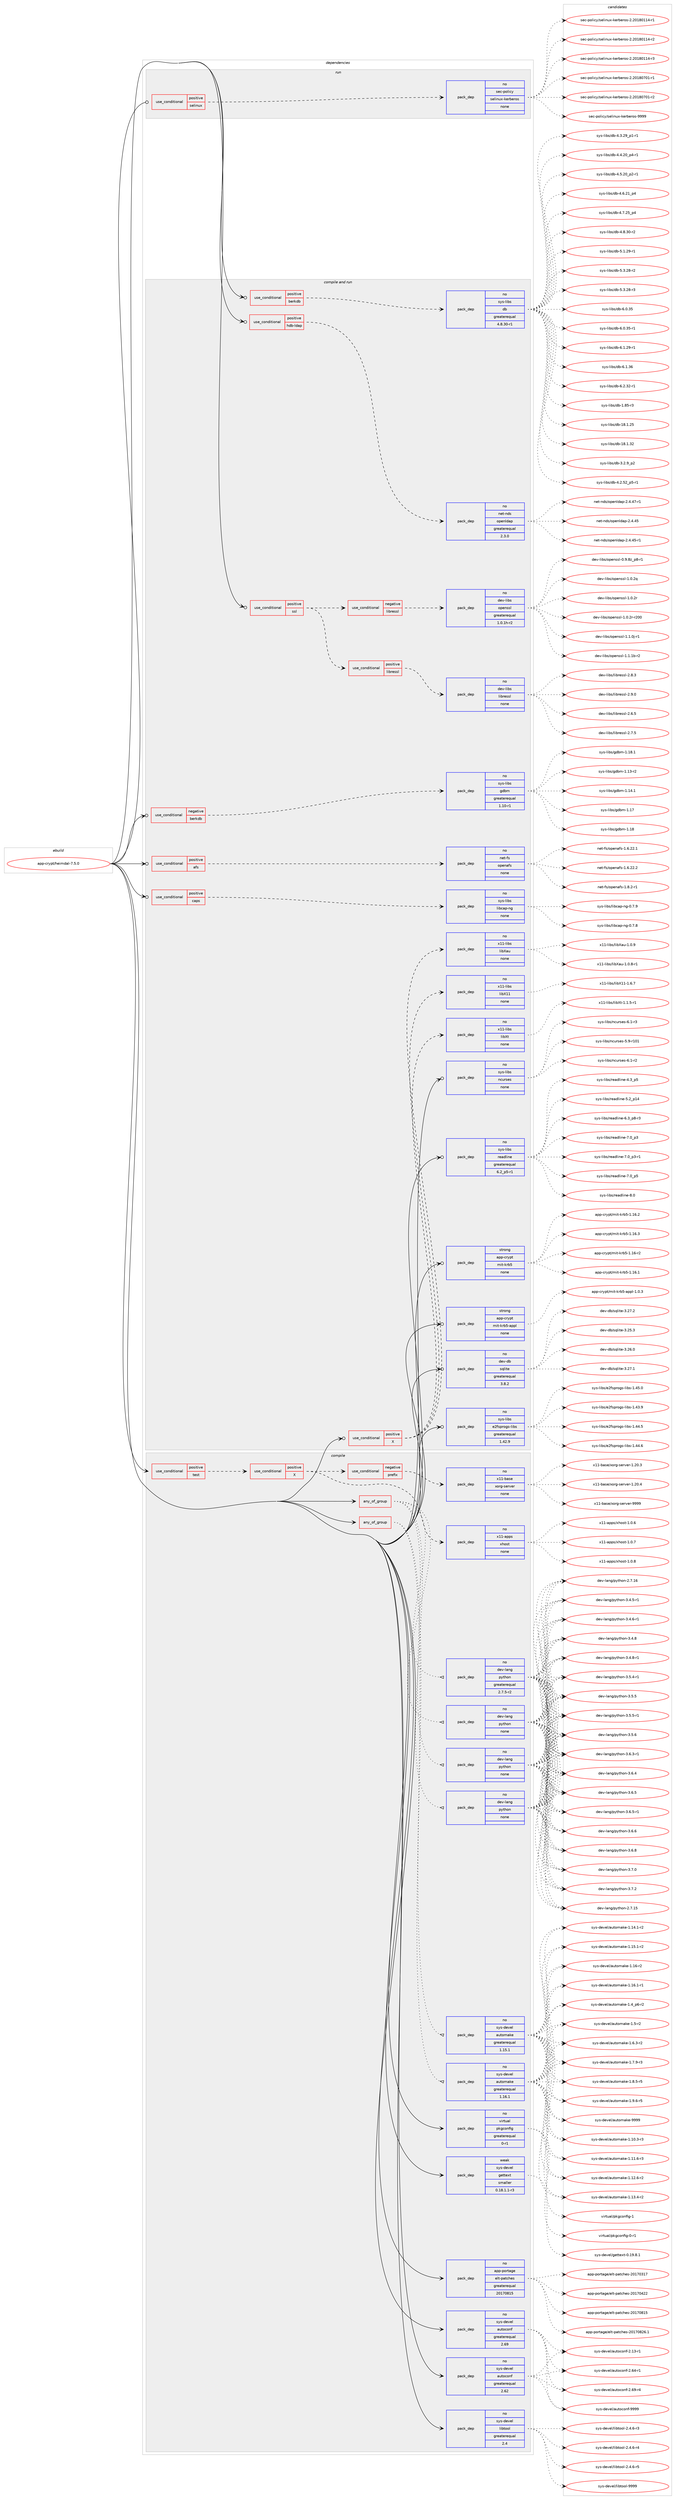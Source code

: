 digraph prolog {

# *************
# Graph options
# *************

newrank=true;
concentrate=true;
compound=true;
graph [rankdir=LR,fontname=Helvetica,fontsize=10,ranksep=1.5];#, ranksep=2.5, nodesep=0.2];
edge  [arrowhead=vee];
node  [fontname=Helvetica,fontsize=10];

# **********
# The ebuild
# **********

subgraph cluster_leftcol {
color=gray;
rank=same;
label=<<i>ebuild</i>>;
id [label="app-crypt/heimdal-7.5.0", color=red, width=4, href="../app-crypt/heimdal-7.5.0.svg"];
}

# ****************
# The dependencies
# ****************

subgraph cluster_midcol {
color=gray;
label=<<i>dependencies</i>>;
subgraph cluster_compile {
fillcolor="#eeeeee";
style=filled;
label=<<i>compile</i>>;
subgraph any19293 {
dependency1275847 [label=<<TABLE BORDER="0" CELLBORDER="1" CELLSPACING="0" CELLPADDING="4"><TR><TD CELLPADDING="10">any_of_group</TD></TR></TABLE>>, shape=none, color=red];subgraph pack908300 {
dependency1275848 [label=<<TABLE BORDER="0" CELLBORDER="1" CELLSPACING="0" CELLPADDING="4" WIDTH="220"><TR><TD ROWSPAN="6" CELLPADDING="30">pack_dep</TD></TR><TR><TD WIDTH="110">no</TD></TR><TR><TD>dev-lang</TD></TR><TR><TD>python</TD></TR><TR><TD>none</TD></TR><TR><TD></TD></TR></TABLE>>, shape=none, color=blue];
}
dependency1275847:e -> dependency1275848:w [weight=20,style="dotted",arrowhead="oinv"];
subgraph pack908301 {
dependency1275849 [label=<<TABLE BORDER="0" CELLBORDER="1" CELLSPACING="0" CELLPADDING="4" WIDTH="220"><TR><TD ROWSPAN="6" CELLPADDING="30">pack_dep</TD></TR><TR><TD WIDTH="110">no</TD></TR><TR><TD>dev-lang</TD></TR><TR><TD>python</TD></TR><TR><TD>none</TD></TR><TR><TD></TD></TR></TABLE>>, shape=none, color=blue];
}
dependency1275847:e -> dependency1275849:w [weight=20,style="dotted",arrowhead="oinv"];
subgraph pack908302 {
dependency1275850 [label=<<TABLE BORDER="0" CELLBORDER="1" CELLSPACING="0" CELLPADDING="4" WIDTH="220"><TR><TD ROWSPAN="6" CELLPADDING="30">pack_dep</TD></TR><TR><TD WIDTH="110">no</TD></TR><TR><TD>dev-lang</TD></TR><TR><TD>python</TD></TR><TR><TD>none</TD></TR><TR><TD></TD></TR></TABLE>>, shape=none, color=blue];
}
dependency1275847:e -> dependency1275850:w [weight=20,style="dotted",arrowhead="oinv"];
subgraph pack908303 {
dependency1275851 [label=<<TABLE BORDER="0" CELLBORDER="1" CELLSPACING="0" CELLPADDING="4" WIDTH="220"><TR><TD ROWSPAN="6" CELLPADDING="30">pack_dep</TD></TR><TR><TD WIDTH="110">no</TD></TR><TR><TD>dev-lang</TD></TR><TR><TD>python</TD></TR><TR><TD>greaterequal</TD></TR><TR><TD>2.7.5-r2</TD></TR></TABLE>>, shape=none, color=blue];
}
dependency1275847:e -> dependency1275851:w [weight=20,style="dotted",arrowhead="oinv"];
}
id:e -> dependency1275847:w [weight=20,style="solid",arrowhead="vee"];
subgraph any19294 {
dependency1275852 [label=<<TABLE BORDER="0" CELLBORDER="1" CELLSPACING="0" CELLPADDING="4"><TR><TD CELLPADDING="10">any_of_group</TD></TR></TABLE>>, shape=none, color=red];subgraph pack908304 {
dependency1275853 [label=<<TABLE BORDER="0" CELLBORDER="1" CELLSPACING="0" CELLPADDING="4" WIDTH="220"><TR><TD ROWSPAN="6" CELLPADDING="30">pack_dep</TD></TR><TR><TD WIDTH="110">no</TD></TR><TR><TD>sys-devel</TD></TR><TR><TD>automake</TD></TR><TR><TD>greaterequal</TD></TR><TR><TD>1.16.1</TD></TR></TABLE>>, shape=none, color=blue];
}
dependency1275852:e -> dependency1275853:w [weight=20,style="dotted",arrowhead="oinv"];
subgraph pack908305 {
dependency1275854 [label=<<TABLE BORDER="0" CELLBORDER="1" CELLSPACING="0" CELLPADDING="4" WIDTH="220"><TR><TD ROWSPAN="6" CELLPADDING="30">pack_dep</TD></TR><TR><TD WIDTH="110">no</TD></TR><TR><TD>sys-devel</TD></TR><TR><TD>automake</TD></TR><TR><TD>greaterequal</TD></TR><TR><TD>1.15.1</TD></TR></TABLE>>, shape=none, color=blue];
}
dependency1275852:e -> dependency1275854:w [weight=20,style="dotted",arrowhead="oinv"];
}
id:e -> dependency1275852:w [weight=20,style="solid",arrowhead="vee"];
subgraph cond347733 {
dependency1275855 [label=<<TABLE BORDER="0" CELLBORDER="1" CELLSPACING="0" CELLPADDING="4"><TR><TD ROWSPAN="3" CELLPADDING="10">use_conditional</TD></TR><TR><TD>positive</TD></TR><TR><TD>test</TD></TR></TABLE>>, shape=none, color=red];
subgraph cond347734 {
dependency1275856 [label=<<TABLE BORDER="0" CELLBORDER="1" CELLSPACING="0" CELLPADDING="4"><TR><TD ROWSPAN="3" CELLPADDING="10">use_conditional</TD></TR><TR><TD>positive</TD></TR><TR><TD>X</TD></TR></TABLE>>, shape=none, color=red];
subgraph cond347735 {
dependency1275857 [label=<<TABLE BORDER="0" CELLBORDER="1" CELLSPACING="0" CELLPADDING="4"><TR><TD ROWSPAN="3" CELLPADDING="10">use_conditional</TD></TR><TR><TD>negative</TD></TR><TR><TD>prefix</TD></TR></TABLE>>, shape=none, color=red];
subgraph pack908306 {
dependency1275858 [label=<<TABLE BORDER="0" CELLBORDER="1" CELLSPACING="0" CELLPADDING="4" WIDTH="220"><TR><TD ROWSPAN="6" CELLPADDING="30">pack_dep</TD></TR><TR><TD WIDTH="110">no</TD></TR><TR><TD>x11-base</TD></TR><TR><TD>xorg-server</TD></TR><TR><TD>none</TD></TR><TR><TD></TD></TR></TABLE>>, shape=none, color=blue];
}
dependency1275857:e -> dependency1275858:w [weight=20,style="dashed",arrowhead="vee"];
}
dependency1275856:e -> dependency1275857:w [weight=20,style="dashed",arrowhead="vee"];
subgraph pack908307 {
dependency1275859 [label=<<TABLE BORDER="0" CELLBORDER="1" CELLSPACING="0" CELLPADDING="4" WIDTH="220"><TR><TD ROWSPAN="6" CELLPADDING="30">pack_dep</TD></TR><TR><TD WIDTH="110">no</TD></TR><TR><TD>x11-apps</TD></TR><TR><TD>xhost</TD></TR><TR><TD>none</TD></TR><TR><TD></TD></TR></TABLE>>, shape=none, color=blue];
}
dependency1275856:e -> dependency1275859:w [weight=20,style="dashed",arrowhead="vee"];
}
dependency1275855:e -> dependency1275856:w [weight=20,style="dashed",arrowhead="vee"];
}
id:e -> dependency1275855:w [weight=20,style="solid",arrowhead="vee"];
subgraph pack908308 {
dependency1275860 [label=<<TABLE BORDER="0" CELLBORDER="1" CELLSPACING="0" CELLPADDING="4" WIDTH="220"><TR><TD ROWSPAN="6" CELLPADDING="30">pack_dep</TD></TR><TR><TD WIDTH="110">no</TD></TR><TR><TD>app-portage</TD></TR><TR><TD>elt-patches</TD></TR><TR><TD>greaterequal</TD></TR><TR><TD>20170815</TD></TR></TABLE>>, shape=none, color=blue];
}
id:e -> dependency1275860:w [weight=20,style="solid",arrowhead="vee"];
subgraph pack908309 {
dependency1275861 [label=<<TABLE BORDER="0" CELLBORDER="1" CELLSPACING="0" CELLPADDING="4" WIDTH="220"><TR><TD ROWSPAN="6" CELLPADDING="30">pack_dep</TD></TR><TR><TD WIDTH="110">no</TD></TR><TR><TD>sys-devel</TD></TR><TR><TD>autoconf</TD></TR><TR><TD>greaterequal</TD></TR><TR><TD>2.62</TD></TR></TABLE>>, shape=none, color=blue];
}
id:e -> dependency1275861:w [weight=20,style="solid",arrowhead="vee"];
subgraph pack908310 {
dependency1275862 [label=<<TABLE BORDER="0" CELLBORDER="1" CELLSPACING="0" CELLPADDING="4" WIDTH="220"><TR><TD ROWSPAN="6" CELLPADDING="30">pack_dep</TD></TR><TR><TD WIDTH="110">no</TD></TR><TR><TD>sys-devel</TD></TR><TR><TD>autoconf</TD></TR><TR><TD>greaterequal</TD></TR><TR><TD>2.69</TD></TR></TABLE>>, shape=none, color=blue];
}
id:e -> dependency1275862:w [weight=20,style="solid",arrowhead="vee"];
subgraph pack908311 {
dependency1275863 [label=<<TABLE BORDER="0" CELLBORDER="1" CELLSPACING="0" CELLPADDING="4" WIDTH="220"><TR><TD ROWSPAN="6" CELLPADDING="30">pack_dep</TD></TR><TR><TD WIDTH="110">no</TD></TR><TR><TD>sys-devel</TD></TR><TR><TD>libtool</TD></TR><TR><TD>greaterequal</TD></TR><TR><TD>2.4</TD></TR></TABLE>>, shape=none, color=blue];
}
id:e -> dependency1275863:w [weight=20,style="solid",arrowhead="vee"];
subgraph pack908312 {
dependency1275864 [label=<<TABLE BORDER="0" CELLBORDER="1" CELLSPACING="0" CELLPADDING="4" WIDTH="220"><TR><TD ROWSPAN="6" CELLPADDING="30">pack_dep</TD></TR><TR><TD WIDTH="110">no</TD></TR><TR><TD>virtual</TD></TR><TR><TD>pkgconfig</TD></TR><TR><TD>greaterequal</TD></TR><TR><TD>0-r1</TD></TR></TABLE>>, shape=none, color=blue];
}
id:e -> dependency1275864:w [weight=20,style="solid",arrowhead="vee"];
subgraph pack908313 {
dependency1275865 [label=<<TABLE BORDER="0" CELLBORDER="1" CELLSPACING="0" CELLPADDING="4" WIDTH="220"><TR><TD ROWSPAN="6" CELLPADDING="30">pack_dep</TD></TR><TR><TD WIDTH="110">weak</TD></TR><TR><TD>sys-devel</TD></TR><TR><TD>gettext</TD></TR><TR><TD>smaller</TD></TR><TR><TD>0.18.1.1-r3</TD></TR></TABLE>>, shape=none, color=blue];
}
id:e -> dependency1275865:w [weight=20,style="solid",arrowhead="vee"];
}
subgraph cluster_compileandrun {
fillcolor="#eeeeee";
style=filled;
label=<<i>compile and run</i>>;
subgraph cond347736 {
dependency1275866 [label=<<TABLE BORDER="0" CELLBORDER="1" CELLSPACING="0" CELLPADDING="4"><TR><TD ROWSPAN="3" CELLPADDING="10">use_conditional</TD></TR><TR><TD>negative</TD></TR><TR><TD>berkdb</TD></TR></TABLE>>, shape=none, color=red];
subgraph pack908314 {
dependency1275867 [label=<<TABLE BORDER="0" CELLBORDER="1" CELLSPACING="0" CELLPADDING="4" WIDTH="220"><TR><TD ROWSPAN="6" CELLPADDING="30">pack_dep</TD></TR><TR><TD WIDTH="110">no</TD></TR><TR><TD>sys-libs</TD></TR><TR><TD>gdbm</TD></TR><TR><TD>greaterequal</TD></TR><TR><TD>1.10-r1</TD></TR></TABLE>>, shape=none, color=blue];
}
dependency1275866:e -> dependency1275867:w [weight=20,style="dashed",arrowhead="vee"];
}
id:e -> dependency1275866:w [weight=20,style="solid",arrowhead="odotvee"];
subgraph cond347737 {
dependency1275868 [label=<<TABLE BORDER="0" CELLBORDER="1" CELLSPACING="0" CELLPADDING="4"><TR><TD ROWSPAN="3" CELLPADDING="10">use_conditional</TD></TR><TR><TD>positive</TD></TR><TR><TD>X</TD></TR></TABLE>>, shape=none, color=red];
subgraph pack908315 {
dependency1275869 [label=<<TABLE BORDER="0" CELLBORDER="1" CELLSPACING="0" CELLPADDING="4" WIDTH="220"><TR><TD ROWSPAN="6" CELLPADDING="30">pack_dep</TD></TR><TR><TD WIDTH="110">no</TD></TR><TR><TD>x11-libs</TD></TR><TR><TD>libX11</TD></TR><TR><TD>none</TD></TR><TR><TD></TD></TR></TABLE>>, shape=none, color=blue];
}
dependency1275868:e -> dependency1275869:w [weight=20,style="dashed",arrowhead="vee"];
subgraph pack908316 {
dependency1275870 [label=<<TABLE BORDER="0" CELLBORDER="1" CELLSPACING="0" CELLPADDING="4" WIDTH="220"><TR><TD ROWSPAN="6" CELLPADDING="30">pack_dep</TD></TR><TR><TD WIDTH="110">no</TD></TR><TR><TD>x11-libs</TD></TR><TR><TD>libXau</TD></TR><TR><TD>none</TD></TR><TR><TD></TD></TR></TABLE>>, shape=none, color=blue];
}
dependency1275868:e -> dependency1275870:w [weight=20,style="dashed",arrowhead="vee"];
subgraph pack908317 {
dependency1275871 [label=<<TABLE BORDER="0" CELLBORDER="1" CELLSPACING="0" CELLPADDING="4" WIDTH="220"><TR><TD ROWSPAN="6" CELLPADDING="30">pack_dep</TD></TR><TR><TD WIDTH="110">no</TD></TR><TR><TD>x11-libs</TD></TR><TR><TD>libXt</TD></TR><TR><TD>none</TD></TR><TR><TD></TD></TR></TABLE>>, shape=none, color=blue];
}
dependency1275868:e -> dependency1275871:w [weight=20,style="dashed",arrowhead="vee"];
}
id:e -> dependency1275868:w [weight=20,style="solid",arrowhead="odotvee"];
subgraph cond347738 {
dependency1275872 [label=<<TABLE BORDER="0" CELLBORDER="1" CELLSPACING="0" CELLPADDING="4"><TR><TD ROWSPAN="3" CELLPADDING="10">use_conditional</TD></TR><TR><TD>positive</TD></TR><TR><TD>afs</TD></TR></TABLE>>, shape=none, color=red];
subgraph pack908318 {
dependency1275873 [label=<<TABLE BORDER="0" CELLBORDER="1" CELLSPACING="0" CELLPADDING="4" WIDTH="220"><TR><TD ROWSPAN="6" CELLPADDING="30">pack_dep</TD></TR><TR><TD WIDTH="110">no</TD></TR><TR><TD>net-fs</TD></TR><TR><TD>openafs</TD></TR><TR><TD>none</TD></TR><TR><TD></TD></TR></TABLE>>, shape=none, color=blue];
}
dependency1275872:e -> dependency1275873:w [weight=20,style="dashed",arrowhead="vee"];
}
id:e -> dependency1275872:w [weight=20,style="solid",arrowhead="odotvee"];
subgraph cond347739 {
dependency1275874 [label=<<TABLE BORDER="0" CELLBORDER="1" CELLSPACING="0" CELLPADDING="4"><TR><TD ROWSPAN="3" CELLPADDING="10">use_conditional</TD></TR><TR><TD>positive</TD></TR><TR><TD>berkdb</TD></TR></TABLE>>, shape=none, color=red];
subgraph pack908319 {
dependency1275875 [label=<<TABLE BORDER="0" CELLBORDER="1" CELLSPACING="0" CELLPADDING="4" WIDTH="220"><TR><TD ROWSPAN="6" CELLPADDING="30">pack_dep</TD></TR><TR><TD WIDTH="110">no</TD></TR><TR><TD>sys-libs</TD></TR><TR><TD>db</TD></TR><TR><TD>greaterequal</TD></TR><TR><TD>4.8.30-r1</TD></TR></TABLE>>, shape=none, color=blue];
}
dependency1275874:e -> dependency1275875:w [weight=20,style="dashed",arrowhead="vee"];
}
id:e -> dependency1275874:w [weight=20,style="solid",arrowhead="odotvee"];
subgraph cond347740 {
dependency1275876 [label=<<TABLE BORDER="0" CELLBORDER="1" CELLSPACING="0" CELLPADDING="4"><TR><TD ROWSPAN="3" CELLPADDING="10">use_conditional</TD></TR><TR><TD>positive</TD></TR><TR><TD>caps</TD></TR></TABLE>>, shape=none, color=red];
subgraph pack908320 {
dependency1275877 [label=<<TABLE BORDER="0" CELLBORDER="1" CELLSPACING="0" CELLPADDING="4" WIDTH="220"><TR><TD ROWSPAN="6" CELLPADDING="30">pack_dep</TD></TR><TR><TD WIDTH="110">no</TD></TR><TR><TD>sys-libs</TD></TR><TR><TD>libcap-ng</TD></TR><TR><TD>none</TD></TR><TR><TD></TD></TR></TABLE>>, shape=none, color=blue];
}
dependency1275876:e -> dependency1275877:w [weight=20,style="dashed",arrowhead="vee"];
}
id:e -> dependency1275876:w [weight=20,style="solid",arrowhead="odotvee"];
subgraph cond347741 {
dependency1275878 [label=<<TABLE BORDER="0" CELLBORDER="1" CELLSPACING="0" CELLPADDING="4"><TR><TD ROWSPAN="3" CELLPADDING="10">use_conditional</TD></TR><TR><TD>positive</TD></TR><TR><TD>hdb-ldap</TD></TR></TABLE>>, shape=none, color=red];
subgraph pack908321 {
dependency1275879 [label=<<TABLE BORDER="0" CELLBORDER="1" CELLSPACING="0" CELLPADDING="4" WIDTH="220"><TR><TD ROWSPAN="6" CELLPADDING="30">pack_dep</TD></TR><TR><TD WIDTH="110">no</TD></TR><TR><TD>net-nds</TD></TR><TR><TD>openldap</TD></TR><TR><TD>greaterequal</TD></TR><TR><TD>2.3.0</TD></TR></TABLE>>, shape=none, color=blue];
}
dependency1275878:e -> dependency1275879:w [weight=20,style="dashed",arrowhead="vee"];
}
id:e -> dependency1275878:w [weight=20,style="solid",arrowhead="odotvee"];
subgraph cond347742 {
dependency1275880 [label=<<TABLE BORDER="0" CELLBORDER="1" CELLSPACING="0" CELLPADDING="4"><TR><TD ROWSPAN="3" CELLPADDING="10">use_conditional</TD></TR><TR><TD>positive</TD></TR><TR><TD>ssl</TD></TR></TABLE>>, shape=none, color=red];
subgraph cond347743 {
dependency1275881 [label=<<TABLE BORDER="0" CELLBORDER="1" CELLSPACING="0" CELLPADDING="4"><TR><TD ROWSPAN="3" CELLPADDING="10">use_conditional</TD></TR><TR><TD>negative</TD></TR><TR><TD>libressl</TD></TR></TABLE>>, shape=none, color=red];
subgraph pack908322 {
dependency1275882 [label=<<TABLE BORDER="0" CELLBORDER="1" CELLSPACING="0" CELLPADDING="4" WIDTH="220"><TR><TD ROWSPAN="6" CELLPADDING="30">pack_dep</TD></TR><TR><TD WIDTH="110">no</TD></TR><TR><TD>dev-libs</TD></TR><TR><TD>openssl</TD></TR><TR><TD>greaterequal</TD></TR><TR><TD>1.0.1h-r2</TD></TR></TABLE>>, shape=none, color=blue];
}
dependency1275881:e -> dependency1275882:w [weight=20,style="dashed",arrowhead="vee"];
}
dependency1275880:e -> dependency1275881:w [weight=20,style="dashed",arrowhead="vee"];
subgraph cond347744 {
dependency1275883 [label=<<TABLE BORDER="0" CELLBORDER="1" CELLSPACING="0" CELLPADDING="4"><TR><TD ROWSPAN="3" CELLPADDING="10">use_conditional</TD></TR><TR><TD>positive</TD></TR><TR><TD>libressl</TD></TR></TABLE>>, shape=none, color=red];
subgraph pack908323 {
dependency1275884 [label=<<TABLE BORDER="0" CELLBORDER="1" CELLSPACING="0" CELLPADDING="4" WIDTH="220"><TR><TD ROWSPAN="6" CELLPADDING="30">pack_dep</TD></TR><TR><TD WIDTH="110">no</TD></TR><TR><TD>dev-libs</TD></TR><TR><TD>libressl</TD></TR><TR><TD>none</TD></TR><TR><TD></TD></TR></TABLE>>, shape=none, color=blue];
}
dependency1275883:e -> dependency1275884:w [weight=20,style="dashed",arrowhead="vee"];
}
dependency1275880:e -> dependency1275883:w [weight=20,style="dashed",arrowhead="vee"];
}
id:e -> dependency1275880:w [weight=20,style="solid",arrowhead="odotvee"];
subgraph pack908324 {
dependency1275885 [label=<<TABLE BORDER="0" CELLBORDER="1" CELLSPACING="0" CELLPADDING="4" WIDTH="220"><TR><TD ROWSPAN="6" CELLPADDING="30">pack_dep</TD></TR><TR><TD WIDTH="110">no</TD></TR><TR><TD>dev-db</TD></TR><TR><TD>sqlite</TD></TR><TR><TD>greaterequal</TD></TR><TR><TD>3.8.2</TD></TR></TABLE>>, shape=none, color=blue];
}
id:e -> dependency1275885:w [weight=20,style="solid",arrowhead="odotvee"];
subgraph pack908325 {
dependency1275886 [label=<<TABLE BORDER="0" CELLBORDER="1" CELLSPACING="0" CELLPADDING="4" WIDTH="220"><TR><TD ROWSPAN="6" CELLPADDING="30">pack_dep</TD></TR><TR><TD WIDTH="110">no</TD></TR><TR><TD>sys-libs</TD></TR><TR><TD>e2fsprogs-libs</TD></TR><TR><TD>greaterequal</TD></TR><TR><TD>1.42.9</TD></TR></TABLE>>, shape=none, color=blue];
}
id:e -> dependency1275886:w [weight=20,style="solid",arrowhead="odotvee"];
subgraph pack908326 {
dependency1275887 [label=<<TABLE BORDER="0" CELLBORDER="1" CELLSPACING="0" CELLPADDING="4" WIDTH="220"><TR><TD ROWSPAN="6" CELLPADDING="30">pack_dep</TD></TR><TR><TD WIDTH="110">no</TD></TR><TR><TD>sys-libs</TD></TR><TR><TD>ncurses</TD></TR><TR><TD>none</TD></TR><TR><TD></TD></TR></TABLE>>, shape=none, color=blue];
}
id:e -> dependency1275887:w [weight=20,style="solid",arrowhead="odotvee"];
subgraph pack908327 {
dependency1275888 [label=<<TABLE BORDER="0" CELLBORDER="1" CELLSPACING="0" CELLPADDING="4" WIDTH="220"><TR><TD ROWSPAN="6" CELLPADDING="30">pack_dep</TD></TR><TR><TD WIDTH="110">no</TD></TR><TR><TD>sys-libs</TD></TR><TR><TD>readline</TD></TR><TR><TD>greaterequal</TD></TR><TR><TD>6.2_p5-r1</TD></TR></TABLE>>, shape=none, color=blue];
}
id:e -> dependency1275888:w [weight=20,style="solid",arrowhead="odotvee"];
subgraph pack908328 {
dependency1275889 [label=<<TABLE BORDER="0" CELLBORDER="1" CELLSPACING="0" CELLPADDING="4" WIDTH="220"><TR><TD ROWSPAN="6" CELLPADDING="30">pack_dep</TD></TR><TR><TD WIDTH="110">strong</TD></TR><TR><TD>app-crypt</TD></TR><TR><TD>mit-krb5</TD></TR><TR><TD>none</TD></TR><TR><TD></TD></TR></TABLE>>, shape=none, color=blue];
}
id:e -> dependency1275889:w [weight=20,style="solid",arrowhead="odotvee"];
subgraph pack908329 {
dependency1275890 [label=<<TABLE BORDER="0" CELLBORDER="1" CELLSPACING="0" CELLPADDING="4" WIDTH="220"><TR><TD ROWSPAN="6" CELLPADDING="30">pack_dep</TD></TR><TR><TD WIDTH="110">strong</TD></TR><TR><TD>app-crypt</TD></TR><TR><TD>mit-krb5-appl</TD></TR><TR><TD>none</TD></TR><TR><TD></TD></TR></TABLE>>, shape=none, color=blue];
}
id:e -> dependency1275890:w [weight=20,style="solid",arrowhead="odotvee"];
}
subgraph cluster_run {
fillcolor="#eeeeee";
style=filled;
label=<<i>run</i>>;
subgraph cond347745 {
dependency1275891 [label=<<TABLE BORDER="0" CELLBORDER="1" CELLSPACING="0" CELLPADDING="4"><TR><TD ROWSPAN="3" CELLPADDING="10">use_conditional</TD></TR><TR><TD>positive</TD></TR><TR><TD>selinux</TD></TR></TABLE>>, shape=none, color=red];
subgraph pack908330 {
dependency1275892 [label=<<TABLE BORDER="0" CELLBORDER="1" CELLSPACING="0" CELLPADDING="4" WIDTH="220"><TR><TD ROWSPAN="6" CELLPADDING="30">pack_dep</TD></TR><TR><TD WIDTH="110">no</TD></TR><TR><TD>sec-policy</TD></TR><TR><TD>selinux-kerberos</TD></TR><TR><TD>none</TD></TR><TR><TD></TD></TR></TABLE>>, shape=none, color=blue];
}
dependency1275891:e -> dependency1275892:w [weight=20,style="dashed",arrowhead="vee"];
}
id:e -> dependency1275891:w [weight=20,style="solid",arrowhead="odot"];
}
}

# **************
# The candidates
# **************

subgraph cluster_choices {
rank=same;
color=gray;
label=<<i>candidates</i>>;

subgraph choice908300 {
color=black;
nodesep=1;
choice10010111845108971101034711212111610411111045504655464953 [label="dev-lang/python-2.7.15", color=red, width=4,href="../dev-lang/python-2.7.15.svg"];
choice10010111845108971101034711212111610411111045504655464954 [label="dev-lang/python-2.7.16", color=red, width=4,href="../dev-lang/python-2.7.16.svg"];
choice1001011184510897110103471121211161041111104551465246534511449 [label="dev-lang/python-3.4.5-r1", color=red, width=4,href="../dev-lang/python-3.4.5-r1.svg"];
choice1001011184510897110103471121211161041111104551465246544511449 [label="dev-lang/python-3.4.6-r1", color=red, width=4,href="../dev-lang/python-3.4.6-r1.svg"];
choice100101118451089711010347112121116104111110455146524656 [label="dev-lang/python-3.4.8", color=red, width=4,href="../dev-lang/python-3.4.8.svg"];
choice1001011184510897110103471121211161041111104551465246564511449 [label="dev-lang/python-3.4.8-r1", color=red, width=4,href="../dev-lang/python-3.4.8-r1.svg"];
choice1001011184510897110103471121211161041111104551465346524511449 [label="dev-lang/python-3.5.4-r1", color=red, width=4,href="../dev-lang/python-3.5.4-r1.svg"];
choice100101118451089711010347112121116104111110455146534653 [label="dev-lang/python-3.5.5", color=red, width=4,href="../dev-lang/python-3.5.5.svg"];
choice1001011184510897110103471121211161041111104551465346534511449 [label="dev-lang/python-3.5.5-r1", color=red, width=4,href="../dev-lang/python-3.5.5-r1.svg"];
choice100101118451089711010347112121116104111110455146534654 [label="dev-lang/python-3.5.6", color=red, width=4,href="../dev-lang/python-3.5.6.svg"];
choice1001011184510897110103471121211161041111104551465446514511449 [label="dev-lang/python-3.6.3-r1", color=red, width=4,href="../dev-lang/python-3.6.3-r1.svg"];
choice100101118451089711010347112121116104111110455146544652 [label="dev-lang/python-3.6.4", color=red, width=4,href="../dev-lang/python-3.6.4.svg"];
choice100101118451089711010347112121116104111110455146544653 [label="dev-lang/python-3.6.5", color=red, width=4,href="../dev-lang/python-3.6.5.svg"];
choice1001011184510897110103471121211161041111104551465446534511449 [label="dev-lang/python-3.6.5-r1", color=red, width=4,href="../dev-lang/python-3.6.5-r1.svg"];
choice100101118451089711010347112121116104111110455146544654 [label="dev-lang/python-3.6.6", color=red, width=4,href="../dev-lang/python-3.6.6.svg"];
choice100101118451089711010347112121116104111110455146544656 [label="dev-lang/python-3.6.8", color=red, width=4,href="../dev-lang/python-3.6.8.svg"];
choice100101118451089711010347112121116104111110455146554648 [label="dev-lang/python-3.7.0", color=red, width=4,href="../dev-lang/python-3.7.0.svg"];
choice100101118451089711010347112121116104111110455146554650 [label="dev-lang/python-3.7.2", color=red, width=4,href="../dev-lang/python-3.7.2.svg"];
dependency1275848:e -> choice10010111845108971101034711212111610411111045504655464953:w [style=dotted,weight="100"];
dependency1275848:e -> choice10010111845108971101034711212111610411111045504655464954:w [style=dotted,weight="100"];
dependency1275848:e -> choice1001011184510897110103471121211161041111104551465246534511449:w [style=dotted,weight="100"];
dependency1275848:e -> choice1001011184510897110103471121211161041111104551465246544511449:w [style=dotted,weight="100"];
dependency1275848:e -> choice100101118451089711010347112121116104111110455146524656:w [style=dotted,weight="100"];
dependency1275848:e -> choice1001011184510897110103471121211161041111104551465246564511449:w [style=dotted,weight="100"];
dependency1275848:e -> choice1001011184510897110103471121211161041111104551465346524511449:w [style=dotted,weight="100"];
dependency1275848:e -> choice100101118451089711010347112121116104111110455146534653:w [style=dotted,weight="100"];
dependency1275848:e -> choice1001011184510897110103471121211161041111104551465346534511449:w [style=dotted,weight="100"];
dependency1275848:e -> choice100101118451089711010347112121116104111110455146534654:w [style=dotted,weight="100"];
dependency1275848:e -> choice1001011184510897110103471121211161041111104551465446514511449:w [style=dotted,weight="100"];
dependency1275848:e -> choice100101118451089711010347112121116104111110455146544652:w [style=dotted,weight="100"];
dependency1275848:e -> choice100101118451089711010347112121116104111110455146544653:w [style=dotted,weight="100"];
dependency1275848:e -> choice1001011184510897110103471121211161041111104551465446534511449:w [style=dotted,weight="100"];
dependency1275848:e -> choice100101118451089711010347112121116104111110455146544654:w [style=dotted,weight="100"];
dependency1275848:e -> choice100101118451089711010347112121116104111110455146544656:w [style=dotted,weight="100"];
dependency1275848:e -> choice100101118451089711010347112121116104111110455146554648:w [style=dotted,weight="100"];
dependency1275848:e -> choice100101118451089711010347112121116104111110455146554650:w [style=dotted,weight="100"];
}
subgraph choice908301 {
color=black;
nodesep=1;
choice10010111845108971101034711212111610411111045504655464953 [label="dev-lang/python-2.7.15", color=red, width=4,href="../dev-lang/python-2.7.15.svg"];
choice10010111845108971101034711212111610411111045504655464954 [label="dev-lang/python-2.7.16", color=red, width=4,href="../dev-lang/python-2.7.16.svg"];
choice1001011184510897110103471121211161041111104551465246534511449 [label="dev-lang/python-3.4.5-r1", color=red, width=4,href="../dev-lang/python-3.4.5-r1.svg"];
choice1001011184510897110103471121211161041111104551465246544511449 [label="dev-lang/python-3.4.6-r1", color=red, width=4,href="../dev-lang/python-3.4.6-r1.svg"];
choice100101118451089711010347112121116104111110455146524656 [label="dev-lang/python-3.4.8", color=red, width=4,href="../dev-lang/python-3.4.8.svg"];
choice1001011184510897110103471121211161041111104551465246564511449 [label="dev-lang/python-3.4.8-r1", color=red, width=4,href="../dev-lang/python-3.4.8-r1.svg"];
choice1001011184510897110103471121211161041111104551465346524511449 [label="dev-lang/python-3.5.4-r1", color=red, width=4,href="../dev-lang/python-3.5.4-r1.svg"];
choice100101118451089711010347112121116104111110455146534653 [label="dev-lang/python-3.5.5", color=red, width=4,href="../dev-lang/python-3.5.5.svg"];
choice1001011184510897110103471121211161041111104551465346534511449 [label="dev-lang/python-3.5.5-r1", color=red, width=4,href="../dev-lang/python-3.5.5-r1.svg"];
choice100101118451089711010347112121116104111110455146534654 [label="dev-lang/python-3.5.6", color=red, width=4,href="../dev-lang/python-3.5.6.svg"];
choice1001011184510897110103471121211161041111104551465446514511449 [label="dev-lang/python-3.6.3-r1", color=red, width=4,href="../dev-lang/python-3.6.3-r1.svg"];
choice100101118451089711010347112121116104111110455146544652 [label="dev-lang/python-3.6.4", color=red, width=4,href="../dev-lang/python-3.6.4.svg"];
choice100101118451089711010347112121116104111110455146544653 [label="dev-lang/python-3.6.5", color=red, width=4,href="../dev-lang/python-3.6.5.svg"];
choice1001011184510897110103471121211161041111104551465446534511449 [label="dev-lang/python-3.6.5-r1", color=red, width=4,href="../dev-lang/python-3.6.5-r1.svg"];
choice100101118451089711010347112121116104111110455146544654 [label="dev-lang/python-3.6.6", color=red, width=4,href="../dev-lang/python-3.6.6.svg"];
choice100101118451089711010347112121116104111110455146544656 [label="dev-lang/python-3.6.8", color=red, width=4,href="../dev-lang/python-3.6.8.svg"];
choice100101118451089711010347112121116104111110455146554648 [label="dev-lang/python-3.7.0", color=red, width=4,href="../dev-lang/python-3.7.0.svg"];
choice100101118451089711010347112121116104111110455146554650 [label="dev-lang/python-3.7.2", color=red, width=4,href="../dev-lang/python-3.7.2.svg"];
dependency1275849:e -> choice10010111845108971101034711212111610411111045504655464953:w [style=dotted,weight="100"];
dependency1275849:e -> choice10010111845108971101034711212111610411111045504655464954:w [style=dotted,weight="100"];
dependency1275849:e -> choice1001011184510897110103471121211161041111104551465246534511449:w [style=dotted,weight="100"];
dependency1275849:e -> choice1001011184510897110103471121211161041111104551465246544511449:w [style=dotted,weight="100"];
dependency1275849:e -> choice100101118451089711010347112121116104111110455146524656:w [style=dotted,weight="100"];
dependency1275849:e -> choice1001011184510897110103471121211161041111104551465246564511449:w [style=dotted,weight="100"];
dependency1275849:e -> choice1001011184510897110103471121211161041111104551465346524511449:w [style=dotted,weight="100"];
dependency1275849:e -> choice100101118451089711010347112121116104111110455146534653:w [style=dotted,weight="100"];
dependency1275849:e -> choice1001011184510897110103471121211161041111104551465346534511449:w [style=dotted,weight="100"];
dependency1275849:e -> choice100101118451089711010347112121116104111110455146534654:w [style=dotted,weight="100"];
dependency1275849:e -> choice1001011184510897110103471121211161041111104551465446514511449:w [style=dotted,weight="100"];
dependency1275849:e -> choice100101118451089711010347112121116104111110455146544652:w [style=dotted,weight="100"];
dependency1275849:e -> choice100101118451089711010347112121116104111110455146544653:w [style=dotted,weight="100"];
dependency1275849:e -> choice1001011184510897110103471121211161041111104551465446534511449:w [style=dotted,weight="100"];
dependency1275849:e -> choice100101118451089711010347112121116104111110455146544654:w [style=dotted,weight="100"];
dependency1275849:e -> choice100101118451089711010347112121116104111110455146544656:w [style=dotted,weight="100"];
dependency1275849:e -> choice100101118451089711010347112121116104111110455146554648:w [style=dotted,weight="100"];
dependency1275849:e -> choice100101118451089711010347112121116104111110455146554650:w [style=dotted,weight="100"];
}
subgraph choice908302 {
color=black;
nodesep=1;
choice10010111845108971101034711212111610411111045504655464953 [label="dev-lang/python-2.7.15", color=red, width=4,href="../dev-lang/python-2.7.15.svg"];
choice10010111845108971101034711212111610411111045504655464954 [label="dev-lang/python-2.7.16", color=red, width=4,href="../dev-lang/python-2.7.16.svg"];
choice1001011184510897110103471121211161041111104551465246534511449 [label="dev-lang/python-3.4.5-r1", color=red, width=4,href="../dev-lang/python-3.4.5-r1.svg"];
choice1001011184510897110103471121211161041111104551465246544511449 [label="dev-lang/python-3.4.6-r1", color=red, width=4,href="../dev-lang/python-3.4.6-r1.svg"];
choice100101118451089711010347112121116104111110455146524656 [label="dev-lang/python-3.4.8", color=red, width=4,href="../dev-lang/python-3.4.8.svg"];
choice1001011184510897110103471121211161041111104551465246564511449 [label="dev-lang/python-3.4.8-r1", color=red, width=4,href="../dev-lang/python-3.4.8-r1.svg"];
choice1001011184510897110103471121211161041111104551465346524511449 [label="dev-lang/python-3.5.4-r1", color=red, width=4,href="../dev-lang/python-3.5.4-r1.svg"];
choice100101118451089711010347112121116104111110455146534653 [label="dev-lang/python-3.5.5", color=red, width=4,href="../dev-lang/python-3.5.5.svg"];
choice1001011184510897110103471121211161041111104551465346534511449 [label="dev-lang/python-3.5.5-r1", color=red, width=4,href="../dev-lang/python-3.5.5-r1.svg"];
choice100101118451089711010347112121116104111110455146534654 [label="dev-lang/python-3.5.6", color=red, width=4,href="../dev-lang/python-3.5.6.svg"];
choice1001011184510897110103471121211161041111104551465446514511449 [label="dev-lang/python-3.6.3-r1", color=red, width=4,href="../dev-lang/python-3.6.3-r1.svg"];
choice100101118451089711010347112121116104111110455146544652 [label="dev-lang/python-3.6.4", color=red, width=4,href="../dev-lang/python-3.6.4.svg"];
choice100101118451089711010347112121116104111110455146544653 [label="dev-lang/python-3.6.5", color=red, width=4,href="../dev-lang/python-3.6.5.svg"];
choice1001011184510897110103471121211161041111104551465446534511449 [label="dev-lang/python-3.6.5-r1", color=red, width=4,href="../dev-lang/python-3.6.5-r1.svg"];
choice100101118451089711010347112121116104111110455146544654 [label="dev-lang/python-3.6.6", color=red, width=4,href="../dev-lang/python-3.6.6.svg"];
choice100101118451089711010347112121116104111110455146544656 [label="dev-lang/python-3.6.8", color=red, width=4,href="../dev-lang/python-3.6.8.svg"];
choice100101118451089711010347112121116104111110455146554648 [label="dev-lang/python-3.7.0", color=red, width=4,href="../dev-lang/python-3.7.0.svg"];
choice100101118451089711010347112121116104111110455146554650 [label="dev-lang/python-3.7.2", color=red, width=4,href="../dev-lang/python-3.7.2.svg"];
dependency1275850:e -> choice10010111845108971101034711212111610411111045504655464953:w [style=dotted,weight="100"];
dependency1275850:e -> choice10010111845108971101034711212111610411111045504655464954:w [style=dotted,weight="100"];
dependency1275850:e -> choice1001011184510897110103471121211161041111104551465246534511449:w [style=dotted,weight="100"];
dependency1275850:e -> choice1001011184510897110103471121211161041111104551465246544511449:w [style=dotted,weight="100"];
dependency1275850:e -> choice100101118451089711010347112121116104111110455146524656:w [style=dotted,weight="100"];
dependency1275850:e -> choice1001011184510897110103471121211161041111104551465246564511449:w [style=dotted,weight="100"];
dependency1275850:e -> choice1001011184510897110103471121211161041111104551465346524511449:w [style=dotted,weight="100"];
dependency1275850:e -> choice100101118451089711010347112121116104111110455146534653:w [style=dotted,weight="100"];
dependency1275850:e -> choice1001011184510897110103471121211161041111104551465346534511449:w [style=dotted,weight="100"];
dependency1275850:e -> choice100101118451089711010347112121116104111110455146534654:w [style=dotted,weight="100"];
dependency1275850:e -> choice1001011184510897110103471121211161041111104551465446514511449:w [style=dotted,weight="100"];
dependency1275850:e -> choice100101118451089711010347112121116104111110455146544652:w [style=dotted,weight="100"];
dependency1275850:e -> choice100101118451089711010347112121116104111110455146544653:w [style=dotted,weight="100"];
dependency1275850:e -> choice1001011184510897110103471121211161041111104551465446534511449:w [style=dotted,weight="100"];
dependency1275850:e -> choice100101118451089711010347112121116104111110455146544654:w [style=dotted,weight="100"];
dependency1275850:e -> choice100101118451089711010347112121116104111110455146544656:w [style=dotted,weight="100"];
dependency1275850:e -> choice100101118451089711010347112121116104111110455146554648:w [style=dotted,weight="100"];
dependency1275850:e -> choice100101118451089711010347112121116104111110455146554650:w [style=dotted,weight="100"];
}
subgraph choice908303 {
color=black;
nodesep=1;
choice10010111845108971101034711212111610411111045504655464953 [label="dev-lang/python-2.7.15", color=red, width=4,href="../dev-lang/python-2.7.15.svg"];
choice10010111845108971101034711212111610411111045504655464954 [label="dev-lang/python-2.7.16", color=red, width=4,href="../dev-lang/python-2.7.16.svg"];
choice1001011184510897110103471121211161041111104551465246534511449 [label="dev-lang/python-3.4.5-r1", color=red, width=4,href="../dev-lang/python-3.4.5-r1.svg"];
choice1001011184510897110103471121211161041111104551465246544511449 [label="dev-lang/python-3.4.6-r1", color=red, width=4,href="../dev-lang/python-3.4.6-r1.svg"];
choice100101118451089711010347112121116104111110455146524656 [label="dev-lang/python-3.4.8", color=red, width=4,href="../dev-lang/python-3.4.8.svg"];
choice1001011184510897110103471121211161041111104551465246564511449 [label="dev-lang/python-3.4.8-r1", color=red, width=4,href="../dev-lang/python-3.4.8-r1.svg"];
choice1001011184510897110103471121211161041111104551465346524511449 [label="dev-lang/python-3.5.4-r1", color=red, width=4,href="../dev-lang/python-3.5.4-r1.svg"];
choice100101118451089711010347112121116104111110455146534653 [label="dev-lang/python-3.5.5", color=red, width=4,href="../dev-lang/python-3.5.5.svg"];
choice1001011184510897110103471121211161041111104551465346534511449 [label="dev-lang/python-3.5.5-r1", color=red, width=4,href="../dev-lang/python-3.5.5-r1.svg"];
choice100101118451089711010347112121116104111110455146534654 [label="dev-lang/python-3.5.6", color=red, width=4,href="../dev-lang/python-3.5.6.svg"];
choice1001011184510897110103471121211161041111104551465446514511449 [label="dev-lang/python-3.6.3-r1", color=red, width=4,href="../dev-lang/python-3.6.3-r1.svg"];
choice100101118451089711010347112121116104111110455146544652 [label="dev-lang/python-3.6.4", color=red, width=4,href="../dev-lang/python-3.6.4.svg"];
choice100101118451089711010347112121116104111110455146544653 [label="dev-lang/python-3.6.5", color=red, width=4,href="../dev-lang/python-3.6.5.svg"];
choice1001011184510897110103471121211161041111104551465446534511449 [label="dev-lang/python-3.6.5-r1", color=red, width=4,href="../dev-lang/python-3.6.5-r1.svg"];
choice100101118451089711010347112121116104111110455146544654 [label="dev-lang/python-3.6.6", color=red, width=4,href="../dev-lang/python-3.6.6.svg"];
choice100101118451089711010347112121116104111110455146544656 [label="dev-lang/python-3.6.8", color=red, width=4,href="../dev-lang/python-3.6.8.svg"];
choice100101118451089711010347112121116104111110455146554648 [label="dev-lang/python-3.7.0", color=red, width=4,href="../dev-lang/python-3.7.0.svg"];
choice100101118451089711010347112121116104111110455146554650 [label="dev-lang/python-3.7.2", color=red, width=4,href="../dev-lang/python-3.7.2.svg"];
dependency1275851:e -> choice10010111845108971101034711212111610411111045504655464953:w [style=dotted,weight="100"];
dependency1275851:e -> choice10010111845108971101034711212111610411111045504655464954:w [style=dotted,weight="100"];
dependency1275851:e -> choice1001011184510897110103471121211161041111104551465246534511449:w [style=dotted,weight="100"];
dependency1275851:e -> choice1001011184510897110103471121211161041111104551465246544511449:w [style=dotted,weight="100"];
dependency1275851:e -> choice100101118451089711010347112121116104111110455146524656:w [style=dotted,weight="100"];
dependency1275851:e -> choice1001011184510897110103471121211161041111104551465246564511449:w [style=dotted,weight="100"];
dependency1275851:e -> choice1001011184510897110103471121211161041111104551465346524511449:w [style=dotted,weight="100"];
dependency1275851:e -> choice100101118451089711010347112121116104111110455146534653:w [style=dotted,weight="100"];
dependency1275851:e -> choice1001011184510897110103471121211161041111104551465346534511449:w [style=dotted,weight="100"];
dependency1275851:e -> choice100101118451089711010347112121116104111110455146534654:w [style=dotted,weight="100"];
dependency1275851:e -> choice1001011184510897110103471121211161041111104551465446514511449:w [style=dotted,weight="100"];
dependency1275851:e -> choice100101118451089711010347112121116104111110455146544652:w [style=dotted,weight="100"];
dependency1275851:e -> choice100101118451089711010347112121116104111110455146544653:w [style=dotted,weight="100"];
dependency1275851:e -> choice1001011184510897110103471121211161041111104551465446534511449:w [style=dotted,weight="100"];
dependency1275851:e -> choice100101118451089711010347112121116104111110455146544654:w [style=dotted,weight="100"];
dependency1275851:e -> choice100101118451089711010347112121116104111110455146544656:w [style=dotted,weight="100"];
dependency1275851:e -> choice100101118451089711010347112121116104111110455146554648:w [style=dotted,weight="100"];
dependency1275851:e -> choice100101118451089711010347112121116104111110455146554650:w [style=dotted,weight="100"];
}
subgraph choice908304 {
color=black;
nodesep=1;
choice11512111545100101118101108479711711611110997107101454946494846514511451 [label="sys-devel/automake-1.10.3-r3", color=red, width=4,href="../sys-devel/automake-1.10.3-r3.svg"];
choice11512111545100101118101108479711711611110997107101454946494946544511451 [label="sys-devel/automake-1.11.6-r3", color=red, width=4,href="../sys-devel/automake-1.11.6-r3.svg"];
choice11512111545100101118101108479711711611110997107101454946495046544511450 [label="sys-devel/automake-1.12.6-r2", color=red, width=4,href="../sys-devel/automake-1.12.6-r2.svg"];
choice11512111545100101118101108479711711611110997107101454946495146524511450 [label="sys-devel/automake-1.13.4-r2", color=red, width=4,href="../sys-devel/automake-1.13.4-r2.svg"];
choice11512111545100101118101108479711711611110997107101454946495246494511450 [label="sys-devel/automake-1.14.1-r2", color=red, width=4,href="../sys-devel/automake-1.14.1-r2.svg"];
choice11512111545100101118101108479711711611110997107101454946495346494511450 [label="sys-devel/automake-1.15.1-r2", color=red, width=4,href="../sys-devel/automake-1.15.1-r2.svg"];
choice1151211154510010111810110847971171161111099710710145494649544511450 [label="sys-devel/automake-1.16-r2", color=red, width=4,href="../sys-devel/automake-1.16-r2.svg"];
choice11512111545100101118101108479711711611110997107101454946495446494511449 [label="sys-devel/automake-1.16.1-r1", color=red, width=4,href="../sys-devel/automake-1.16.1-r1.svg"];
choice115121115451001011181011084797117116111109971071014549465295112544511450 [label="sys-devel/automake-1.4_p6-r2", color=red, width=4,href="../sys-devel/automake-1.4_p6-r2.svg"];
choice11512111545100101118101108479711711611110997107101454946534511450 [label="sys-devel/automake-1.5-r2", color=red, width=4,href="../sys-devel/automake-1.5-r2.svg"];
choice115121115451001011181011084797117116111109971071014549465446514511450 [label="sys-devel/automake-1.6.3-r2", color=red, width=4,href="../sys-devel/automake-1.6.3-r2.svg"];
choice115121115451001011181011084797117116111109971071014549465546574511451 [label="sys-devel/automake-1.7.9-r3", color=red, width=4,href="../sys-devel/automake-1.7.9-r3.svg"];
choice115121115451001011181011084797117116111109971071014549465646534511453 [label="sys-devel/automake-1.8.5-r5", color=red, width=4,href="../sys-devel/automake-1.8.5-r5.svg"];
choice115121115451001011181011084797117116111109971071014549465746544511453 [label="sys-devel/automake-1.9.6-r5", color=red, width=4,href="../sys-devel/automake-1.9.6-r5.svg"];
choice115121115451001011181011084797117116111109971071014557575757 [label="sys-devel/automake-9999", color=red, width=4,href="../sys-devel/automake-9999.svg"];
dependency1275853:e -> choice11512111545100101118101108479711711611110997107101454946494846514511451:w [style=dotted,weight="100"];
dependency1275853:e -> choice11512111545100101118101108479711711611110997107101454946494946544511451:w [style=dotted,weight="100"];
dependency1275853:e -> choice11512111545100101118101108479711711611110997107101454946495046544511450:w [style=dotted,weight="100"];
dependency1275853:e -> choice11512111545100101118101108479711711611110997107101454946495146524511450:w [style=dotted,weight="100"];
dependency1275853:e -> choice11512111545100101118101108479711711611110997107101454946495246494511450:w [style=dotted,weight="100"];
dependency1275853:e -> choice11512111545100101118101108479711711611110997107101454946495346494511450:w [style=dotted,weight="100"];
dependency1275853:e -> choice1151211154510010111810110847971171161111099710710145494649544511450:w [style=dotted,weight="100"];
dependency1275853:e -> choice11512111545100101118101108479711711611110997107101454946495446494511449:w [style=dotted,weight="100"];
dependency1275853:e -> choice115121115451001011181011084797117116111109971071014549465295112544511450:w [style=dotted,weight="100"];
dependency1275853:e -> choice11512111545100101118101108479711711611110997107101454946534511450:w [style=dotted,weight="100"];
dependency1275853:e -> choice115121115451001011181011084797117116111109971071014549465446514511450:w [style=dotted,weight="100"];
dependency1275853:e -> choice115121115451001011181011084797117116111109971071014549465546574511451:w [style=dotted,weight="100"];
dependency1275853:e -> choice115121115451001011181011084797117116111109971071014549465646534511453:w [style=dotted,weight="100"];
dependency1275853:e -> choice115121115451001011181011084797117116111109971071014549465746544511453:w [style=dotted,weight="100"];
dependency1275853:e -> choice115121115451001011181011084797117116111109971071014557575757:w [style=dotted,weight="100"];
}
subgraph choice908305 {
color=black;
nodesep=1;
choice11512111545100101118101108479711711611110997107101454946494846514511451 [label="sys-devel/automake-1.10.3-r3", color=red, width=4,href="../sys-devel/automake-1.10.3-r3.svg"];
choice11512111545100101118101108479711711611110997107101454946494946544511451 [label="sys-devel/automake-1.11.6-r3", color=red, width=4,href="../sys-devel/automake-1.11.6-r3.svg"];
choice11512111545100101118101108479711711611110997107101454946495046544511450 [label="sys-devel/automake-1.12.6-r2", color=red, width=4,href="../sys-devel/automake-1.12.6-r2.svg"];
choice11512111545100101118101108479711711611110997107101454946495146524511450 [label="sys-devel/automake-1.13.4-r2", color=red, width=4,href="../sys-devel/automake-1.13.4-r2.svg"];
choice11512111545100101118101108479711711611110997107101454946495246494511450 [label="sys-devel/automake-1.14.1-r2", color=red, width=4,href="../sys-devel/automake-1.14.1-r2.svg"];
choice11512111545100101118101108479711711611110997107101454946495346494511450 [label="sys-devel/automake-1.15.1-r2", color=red, width=4,href="../sys-devel/automake-1.15.1-r2.svg"];
choice1151211154510010111810110847971171161111099710710145494649544511450 [label="sys-devel/automake-1.16-r2", color=red, width=4,href="../sys-devel/automake-1.16-r2.svg"];
choice11512111545100101118101108479711711611110997107101454946495446494511449 [label="sys-devel/automake-1.16.1-r1", color=red, width=4,href="../sys-devel/automake-1.16.1-r1.svg"];
choice115121115451001011181011084797117116111109971071014549465295112544511450 [label="sys-devel/automake-1.4_p6-r2", color=red, width=4,href="../sys-devel/automake-1.4_p6-r2.svg"];
choice11512111545100101118101108479711711611110997107101454946534511450 [label="sys-devel/automake-1.5-r2", color=red, width=4,href="../sys-devel/automake-1.5-r2.svg"];
choice115121115451001011181011084797117116111109971071014549465446514511450 [label="sys-devel/automake-1.6.3-r2", color=red, width=4,href="../sys-devel/automake-1.6.3-r2.svg"];
choice115121115451001011181011084797117116111109971071014549465546574511451 [label="sys-devel/automake-1.7.9-r3", color=red, width=4,href="../sys-devel/automake-1.7.9-r3.svg"];
choice115121115451001011181011084797117116111109971071014549465646534511453 [label="sys-devel/automake-1.8.5-r5", color=red, width=4,href="../sys-devel/automake-1.8.5-r5.svg"];
choice115121115451001011181011084797117116111109971071014549465746544511453 [label="sys-devel/automake-1.9.6-r5", color=red, width=4,href="../sys-devel/automake-1.9.6-r5.svg"];
choice115121115451001011181011084797117116111109971071014557575757 [label="sys-devel/automake-9999", color=red, width=4,href="../sys-devel/automake-9999.svg"];
dependency1275854:e -> choice11512111545100101118101108479711711611110997107101454946494846514511451:w [style=dotted,weight="100"];
dependency1275854:e -> choice11512111545100101118101108479711711611110997107101454946494946544511451:w [style=dotted,weight="100"];
dependency1275854:e -> choice11512111545100101118101108479711711611110997107101454946495046544511450:w [style=dotted,weight="100"];
dependency1275854:e -> choice11512111545100101118101108479711711611110997107101454946495146524511450:w [style=dotted,weight="100"];
dependency1275854:e -> choice11512111545100101118101108479711711611110997107101454946495246494511450:w [style=dotted,weight="100"];
dependency1275854:e -> choice11512111545100101118101108479711711611110997107101454946495346494511450:w [style=dotted,weight="100"];
dependency1275854:e -> choice1151211154510010111810110847971171161111099710710145494649544511450:w [style=dotted,weight="100"];
dependency1275854:e -> choice11512111545100101118101108479711711611110997107101454946495446494511449:w [style=dotted,weight="100"];
dependency1275854:e -> choice115121115451001011181011084797117116111109971071014549465295112544511450:w [style=dotted,weight="100"];
dependency1275854:e -> choice11512111545100101118101108479711711611110997107101454946534511450:w [style=dotted,weight="100"];
dependency1275854:e -> choice115121115451001011181011084797117116111109971071014549465446514511450:w [style=dotted,weight="100"];
dependency1275854:e -> choice115121115451001011181011084797117116111109971071014549465546574511451:w [style=dotted,weight="100"];
dependency1275854:e -> choice115121115451001011181011084797117116111109971071014549465646534511453:w [style=dotted,weight="100"];
dependency1275854:e -> choice115121115451001011181011084797117116111109971071014549465746544511453:w [style=dotted,weight="100"];
dependency1275854:e -> choice115121115451001011181011084797117116111109971071014557575757:w [style=dotted,weight="100"];
}
subgraph choice908306 {
color=black;
nodesep=1;
choice1204949459897115101471201111141034511510111411810111445494650484651 [label="x11-base/xorg-server-1.20.3", color=red, width=4,href="../x11-base/xorg-server-1.20.3.svg"];
choice1204949459897115101471201111141034511510111411810111445494650484652 [label="x11-base/xorg-server-1.20.4", color=red, width=4,href="../x11-base/xorg-server-1.20.4.svg"];
choice120494945989711510147120111114103451151011141181011144557575757 [label="x11-base/xorg-server-9999", color=red, width=4,href="../x11-base/xorg-server-9999.svg"];
dependency1275858:e -> choice1204949459897115101471201111141034511510111411810111445494650484651:w [style=dotted,weight="100"];
dependency1275858:e -> choice1204949459897115101471201111141034511510111411810111445494650484652:w [style=dotted,weight="100"];
dependency1275858:e -> choice120494945989711510147120111114103451151011141181011144557575757:w [style=dotted,weight="100"];
}
subgraph choice908307 {
color=black;
nodesep=1;
choice1204949459711211211547120104111115116454946484654 [label="x11-apps/xhost-1.0.6", color=red, width=4,href="../x11-apps/xhost-1.0.6.svg"];
choice1204949459711211211547120104111115116454946484655 [label="x11-apps/xhost-1.0.7", color=red, width=4,href="../x11-apps/xhost-1.0.7.svg"];
choice1204949459711211211547120104111115116454946484656 [label="x11-apps/xhost-1.0.8", color=red, width=4,href="../x11-apps/xhost-1.0.8.svg"];
dependency1275859:e -> choice1204949459711211211547120104111115116454946484654:w [style=dotted,weight="100"];
dependency1275859:e -> choice1204949459711211211547120104111115116454946484655:w [style=dotted,weight="100"];
dependency1275859:e -> choice1204949459711211211547120104111115116454946484656:w [style=dotted,weight="100"];
}
subgraph choice908308 {
color=black;
nodesep=1;
choice97112112451121111141169710310147101108116451129711699104101115455048495548514955 [label="app-portage/elt-patches-20170317", color=red, width=4,href="../app-portage/elt-patches-20170317.svg"];
choice97112112451121111141169710310147101108116451129711699104101115455048495548525050 [label="app-portage/elt-patches-20170422", color=red, width=4,href="../app-portage/elt-patches-20170422.svg"];
choice97112112451121111141169710310147101108116451129711699104101115455048495548564953 [label="app-portage/elt-patches-20170815", color=red, width=4,href="../app-portage/elt-patches-20170815.svg"];
choice971121124511211111411697103101471011081164511297116991041011154550484955485650544649 [label="app-portage/elt-patches-20170826.1", color=red, width=4,href="../app-portage/elt-patches-20170826.1.svg"];
dependency1275860:e -> choice97112112451121111141169710310147101108116451129711699104101115455048495548514955:w [style=dotted,weight="100"];
dependency1275860:e -> choice97112112451121111141169710310147101108116451129711699104101115455048495548525050:w [style=dotted,weight="100"];
dependency1275860:e -> choice97112112451121111141169710310147101108116451129711699104101115455048495548564953:w [style=dotted,weight="100"];
dependency1275860:e -> choice971121124511211111411697103101471011081164511297116991041011154550484955485650544649:w [style=dotted,weight="100"];
}
subgraph choice908309 {
color=black;
nodesep=1;
choice1151211154510010111810110847971171161119911111010245504649514511449 [label="sys-devel/autoconf-2.13-r1", color=red, width=4,href="../sys-devel/autoconf-2.13-r1.svg"];
choice1151211154510010111810110847971171161119911111010245504654524511449 [label="sys-devel/autoconf-2.64-r1", color=red, width=4,href="../sys-devel/autoconf-2.64-r1.svg"];
choice1151211154510010111810110847971171161119911111010245504654574511452 [label="sys-devel/autoconf-2.69-r4", color=red, width=4,href="../sys-devel/autoconf-2.69-r4.svg"];
choice115121115451001011181011084797117116111991111101024557575757 [label="sys-devel/autoconf-9999", color=red, width=4,href="../sys-devel/autoconf-9999.svg"];
dependency1275861:e -> choice1151211154510010111810110847971171161119911111010245504649514511449:w [style=dotted,weight="100"];
dependency1275861:e -> choice1151211154510010111810110847971171161119911111010245504654524511449:w [style=dotted,weight="100"];
dependency1275861:e -> choice1151211154510010111810110847971171161119911111010245504654574511452:w [style=dotted,weight="100"];
dependency1275861:e -> choice115121115451001011181011084797117116111991111101024557575757:w [style=dotted,weight="100"];
}
subgraph choice908310 {
color=black;
nodesep=1;
choice1151211154510010111810110847971171161119911111010245504649514511449 [label="sys-devel/autoconf-2.13-r1", color=red, width=4,href="../sys-devel/autoconf-2.13-r1.svg"];
choice1151211154510010111810110847971171161119911111010245504654524511449 [label="sys-devel/autoconf-2.64-r1", color=red, width=4,href="../sys-devel/autoconf-2.64-r1.svg"];
choice1151211154510010111810110847971171161119911111010245504654574511452 [label="sys-devel/autoconf-2.69-r4", color=red, width=4,href="../sys-devel/autoconf-2.69-r4.svg"];
choice115121115451001011181011084797117116111991111101024557575757 [label="sys-devel/autoconf-9999", color=red, width=4,href="../sys-devel/autoconf-9999.svg"];
dependency1275862:e -> choice1151211154510010111810110847971171161119911111010245504649514511449:w [style=dotted,weight="100"];
dependency1275862:e -> choice1151211154510010111810110847971171161119911111010245504654524511449:w [style=dotted,weight="100"];
dependency1275862:e -> choice1151211154510010111810110847971171161119911111010245504654574511452:w [style=dotted,weight="100"];
dependency1275862:e -> choice115121115451001011181011084797117116111991111101024557575757:w [style=dotted,weight="100"];
}
subgraph choice908311 {
color=black;
nodesep=1;
choice1151211154510010111810110847108105981161111111084550465246544511451 [label="sys-devel/libtool-2.4.6-r3", color=red, width=4,href="../sys-devel/libtool-2.4.6-r3.svg"];
choice1151211154510010111810110847108105981161111111084550465246544511452 [label="sys-devel/libtool-2.4.6-r4", color=red, width=4,href="../sys-devel/libtool-2.4.6-r4.svg"];
choice1151211154510010111810110847108105981161111111084550465246544511453 [label="sys-devel/libtool-2.4.6-r5", color=red, width=4,href="../sys-devel/libtool-2.4.6-r5.svg"];
choice1151211154510010111810110847108105981161111111084557575757 [label="sys-devel/libtool-9999", color=red, width=4,href="../sys-devel/libtool-9999.svg"];
dependency1275863:e -> choice1151211154510010111810110847108105981161111111084550465246544511451:w [style=dotted,weight="100"];
dependency1275863:e -> choice1151211154510010111810110847108105981161111111084550465246544511452:w [style=dotted,weight="100"];
dependency1275863:e -> choice1151211154510010111810110847108105981161111111084550465246544511453:w [style=dotted,weight="100"];
dependency1275863:e -> choice1151211154510010111810110847108105981161111111084557575757:w [style=dotted,weight="100"];
}
subgraph choice908312 {
color=black;
nodesep=1;
choice11810511411611797108471121071039911111010210510345484511449 [label="virtual/pkgconfig-0-r1", color=red, width=4,href="../virtual/pkgconfig-0-r1.svg"];
choice1181051141161179710847112107103991111101021051034549 [label="virtual/pkgconfig-1", color=red, width=4,href="../virtual/pkgconfig-1.svg"];
dependency1275864:e -> choice11810511411611797108471121071039911111010210510345484511449:w [style=dotted,weight="100"];
dependency1275864:e -> choice1181051141161179710847112107103991111101021051034549:w [style=dotted,weight="100"];
}
subgraph choice908313 {
color=black;
nodesep=1;
choice1151211154510010111810110847103101116116101120116454846495746564649 [label="sys-devel/gettext-0.19.8.1", color=red, width=4,href="../sys-devel/gettext-0.19.8.1.svg"];
dependency1275865:e -> choice1151211154510010111810110847103101116116101120116454846495746564649:w [style=dotted,weight="100"];
}
subgraph choice908314 {
color=black;
nodesep=1;
choice1151211154510810598115471031009810945494649514511450 [label="sys-libs/gdbm-1.13-r2", color=red, width=4,href="../sys-libs/gdbm-1.13-r2.svg"];
choice1151211154510810598115471031009810945494649524649 [label="sys-libs/gdbm-1.14.1", color=red, width=4,href="../sys-libs/gdbm-1.14.1.svg"];
choice115121115451081059811547103100981094549464955 [label="sys-libs/gdbm-1.17", color=red, width=4,href="../sys-libs/gdbm-1.17.svg"];
choice115121115451081059811547103100981094549464956 [label="sys-libs/gdbm-1.18", color=red, width=4,href="../sys-libs/gdbm-1.18.svg"];
choice1151211154510810598115471031009810945494649564649 [label="sys-libs/gdbm-1.18.1", color=red, width=4,href="../sys-libs/gdbm-1.18.1.svg"];
dependency1275867:e -> choice1151211154510810598115471031009810945494649514511450:w [style=dotted,weight="100"];
dependency1275867:e -> choice1151211154510810598115471031009810945494649524649:w [style=dotted,weight="100"];
dependency1275867:e -> choice115121115451081059811547103100981094549464955:w [style=dotted,weight="100"];
dependency1275867:e -> choice115121115451081059811547103100981094549464956:w [style=dotted,weight="100"];
dependency1275867:e -> choice1151211154510810598115471031009810945494649564649:w [style=dotted,weight="100"];
}
subgraph choice908315 {
color=black;
nodesep=1;
choice120494945108105981154710810598884949454946544655 [label="x11-libs/libX11-1.6.7", color=red, width=4,href="../x11-libs/libX11-1.6.7.svg"];
dependency1275869:e -> choice120494945108105981154710810598884949454946544655:w [style=dotted,weight="100"];
}
subgraph choice908316 {
color=black;
nodesep=1;
choice12049494510810598115471081059888971174549464846564511449 [label="x11-libs/libXau-1.0.8-r1", color=red, width=4,href="../x11-libs/libXau-1.0.8-r1.svg"];
choice1204949451081059811547108105988897117454946484657 [label="x11-libs/libXau-1.0.9", color=red, width=4,href="../x11-libs/libXau-1.0.9.svg"];
dependency1275870:e -> choice12049494510810598115471081059888971174549464846564511449:w [style=dotted,weight="100"];
dependency1275870:e -> choice1204949451081059811547108105988897117454946484657:w [style=dotted,weight="100"];
}
subgraph choice908317 {
color=black;
nodesep=1;
choice120494945108105981154710810598881164549464946534511449 [label="x11-libs/libXt-1.1.5-r1", color=red, width=4,href="../x11-libs/libXt-1.1.5-r1.svg"];
dependency1275871:e -> choice120494945108105981154710810598881164549464946534511449:w [style=dotted,weight="100"];
}
subgraph choice908318 {
color=black;
nodesep=1;
choice110101116451021154711111210111097102115454946544650504649 [label="net-fs/openafs-1.6.22.1", color=red, width=4,href="../net-fs/openafs-1.6.22.1.svg"];
choice110101116451021154711111210111097102115454946544650504650 [label="net-fs/openafs-1.6.22.2", color=red, width=4,href="../net-fs/openafs-1.6.22.2.svg"];
choice1101011164510211547111112101110971021154549465646504511449 [label="net-fs/openafs-1.8.2-r1", color=red, width=4,href="../net-fs/openafs-1.8.2-r1.svg"];
dependency1275873:e -> choice110101116451021154711111210111097102115454946544650504649:w [style=dotted,weight="100"];
dependency1275873:e -> choice110101116451021154711111210111097102115454946544650504650:w [style=dotted,weight="100"];
dependency1275873:e -> choice1101011164510211547111112101110971021154549465646504511449:w [style=dotted,weight="100"];
}
subgraph choice908319 {
color=black;
nodesep=1;
choice1151211154510810598115471009845494656534511451 [label="sys-libs/db-1.85-r3", color=red, width=4,href="../sys-libs/db-1.85-r3.svg"];
choice115121115451081059811547100984549564649465053 [label="sys-libs/db-18.1.25", color=red, width=4,href="../sys-libs/db-18.1.25.svg"];
choice115121115451081059811547100984549564649465150 [label="sys-libs/db-18.1.32", color=red, width=4,href="../sys-libs/db-18.1.32.svg"];
choice115121115451081059811547100984551465046579511250 [label="sys-libs/db-3.2.9_p2", color=red, width=4,href="../sys-libs/db-3.2.9_p2.svg"];
choice115121115451081059811547100984552465046535095112534511449 [label="sys-libs/db-4.2.52_p5-r1", color=red, width=4,href="../sys-libs/db-4.2.52_p5-r1.svg"];
choice115121115451081059811547100984552465146505795112494511449 [label="sys-libs/db-4.3.29_p1-r1", color=red, width=4,href="../sys-libs/db-4.3.29_p1-r1.svg"];
choice115121115451081059811547100984552465246504895112524511449 [label="sys-libs/db-4.4.20_p4-r1", color=red, width=4,href="../sys-libs/db-4.4.20_p4-r1.svg"];
choice115121115451081059811547100984552465346504895112504511449 [label="sys-libs/db-4.5.20_p2-r1", color=red, width=4,href="../sys-libs/db-4.5.20_p2-r1.svg"];
choice11512111545108105981154710098455246544650499511252 [label="sys-libs/db-4.6.21_p4", color=red, width=4,href="../sys-libs/db-4.6.21_p4.svg"];
choice11512111545108105981154710098455246554650539511252 [label="sys-libs/db-4.7.25_p4", color=red, width=4,href="../sys-libs/db-4.7.25_p4.svg"];
choice11512111545108105981154710098455246564651484511450 [label="sys-libs/db-4.8.30-r2", color=red, width=4,href="../sys-libs/db-4.8.30-r2.svg"];
choice11512111545108105981154710098455346494650574511449 [label="sys-libs/db-5.1.29-r1", color=red, width=4,href="../sys-libs/db-5.1.29-r1.svg"];
choice11512111545108105981154710098455346514650564511450 [label="sys-libs/db-5.3.28-r2", color=red, width=4,href="../sys-libs/db-5.3.28-r2.svg"];
choice11512111545108105981154710098455346514650564511451 [label="sys-libs/db-5.3.28-r3", color=red, width=4,href="../sys-libs/db-5.3.28-r3.svg"];
choice1151211154510810598115471009845544648465153 [label="sys-libs/db-6.0.35", color=red, width=4,href="../sys-libs/db-6.0.35.svg"];
choice11512111545108105981154710098455446484651534511449 [label="sys-libs/db-6.0.35-r1", color=red, width=4,href="../sys-libs/db-6.0.35-r1.svg"];
choice11512111545108105981154710098455446494650574511449 [label="sys-libs/db-6.1.29-r1", color=red, width=4,href="../sys-libs/db-6.1.29-r1.svg"];
choice1151211154510810598115471009845544649465154 [label="sys-libs/db-6.1.36", color=red, width=4,href="../sys-libs/db-6.1.36.svg"];
choice11512111545108105981154710098455446504651504511449 [label="sys-libs/db-6.2.32-r1", color=red, width=4,href="../sys-libs/db-6.2.32-r1.svg"];
dependency1275875:e -> choice1151211154510810598115471009845494656534511451:w [style=dotted,weight="100"];
dependency1275875:e -> choice115121115451081059811547100984549564649465053:w [style=dotted,weight="100"];
dependency1275875:e -> choice115121115451081059811547100984549564649465150:w [style=dotted,weight="100"];
dependency1275875:e -> choice115121115451081059811547100984551465046579511250:w [style=dotted,weight="100"];
dependency1275875:e -> choice115121115451081059811547100984552465046535095112534511449:w [style=dotted,weight="100"];
dependency1275875:e -> choice115121115451081059811547100984552465146505795112494511449:w [style=dotted,weight="100"];
dependency1275875:e -> choice115121115451081059811547100984552465246504895112524511449:w [style=dotted,weight="100"];
dependency1275875:e -> choice115121115451081059811547100984552465346504895112504511449:w [style=dotted,weight="100"];
dependency1275875:e -> choice11512111545108105981154710098455246544650499511252:w [style=dotted,weight="100"];
dependency1275875:e -> choice11512111545108105981154710098455246554650539511252:w [style=dotted,weight="100"];
dependency1275875:e -> choice11512111545108105981154710098455246564651484511450:w [style=dotted,weight="100"];
dependency1275875:e -> choice11512111545108105981154710098455346494650574511449:w [style=dotted,weight="100"];
dependency1275875:e -> choice11512111545108105981154710098455346514650564511450:w [style=dotted,weight="100"];
dependency1275875:e -> choice11512111545108105981154710098455346514650564511451:w [style=dotted,weight="100"];
dependency1275875:e -> choice1151211154510810598115471009845544648465153:w [style=dotted,weight="100"];
dependency1275875:e -> choice11512111545108105981154710098455446484651534511449:w [style=dotted,weight="100"];
dependency1275875:e -> choice11512111545108105981154710098455446494650574511449:w [style=dotted,weight="100"];
dependency1275875:e -> choice1151211154510810598115471009845544649465154:w [style=dotted,weight="100"];
dependency1275875:e -> choice11512111545108105981154710098455446504651504511449:w [style=dotted,weight="100"];
}
subgraph choice908320 {
color=black;
nodesep=1;
choice11512111545108105981154710810598999711245110103454846554656 [label="sys-libs/libcap-ng-0.7.8", color=red, width=4,href="../sys-libs/libcap-ng-0.7.8.svg"];
choice11512111545108105981154710810598999711245110103454846554657 [label="sys-libs/libcap-ng-0.7.9", color=red, width=4,href="../sys-libs/libcap-ng-0.7.9.svg"];
dependency1275877:e -> choice11512111545108105981154710810598999711245110103454846554656:w [style=dotted,weight="100"];
dependency1275877:e -> choice11512111545108105981154710810598999711245110103454846554657:w [style=dotted,weight="100"];
}
subgraph choice908321 {
color=black;
nodesep=1;
choice11010111645110100115471111121011101081009711245504652465253 [label="net-nds/openldap-2.4.45", color=red, width=4,href="../net-nds/openldap-2.4.45.svg"];
choice110101116451101001154711111210111010810097112455046524652534511449 [label="net-nds/openldap-2.4.45-r1", color=red, width=4,href="../net-nds/openldap-2.4.45-r1.svg"];
choice110101116451101001154711111210111010810097112455046524652554511449 [label="net-nds/openldap-2.4.47-r1", color=red, width=4,href="../net-nds/openldap-2.4.47-r1.svg"];
dependency1275879:e -> choice11010111645110100115471111121011101081009711245504652465253:w [style=dotted,weight="100"];
dependency1275879:e -> choice110101116451101001154711111210111010810097112455046524652534511449:w [style=dotted,weight="100"];
dependency1275879:e -> choice110101116451101001154711111210111010810097112455046524652554511449:w [style=dotted,weight="100"];
}
subgraph choice908322 {
color=black;
nodesep=1;
choice10010111845108105981154711111210111011511510845484657465612295112564511449 [label="dev-libs/openssl-0.9.8z_p8-r1", color=red, width=4,href="../dev-libs/openssl-0.9.8z_p8-r1.svg"];
choice100101118451081059811547111112101110115115108454946484650113 [label="dev-libs/openssl-1.0.2q", color=red, width=4,href="../dev-libs/openssl-1.0.2q.svg"];
choice100101118451081059811547111112101110115115108454946484650114 [label="dev-libs/openssl-1.0.2r", color=red, width=4,href="../dev-libs/openssl-1.0.2r.svg"];
choice10010111845108105981154711111210111011511510845494648465011445114504848 [label="dev-libs/openssl-1.0.2r-r200", color=red, width=4,href="../dev-libs/openssl-1.0.2r-r200.svg"];
choice1001011184510810598115471111121011101151151084549464946481064511449 [label="dev-libs/openssl-1.1.0j-r1", color=red, width=4,href="../dev-libs/openssl-1.1.0j-r1.svg"];
choice100101118451081059811547111112101110115115108454946494649984511450 [label="dev-libs/openssl-1.1.1b-r2", color=red, width=4,href="../dev-libs/openssl-1.1.1b-r2.svg"];
dependency1275882:e -> choice10010111845108105981154711111210111011511510845484657465612295112564511449:w [style=dotted,weight="100"];
dependency1275882:e -> choice100101118451081059811547111112101110115115108454946484650113:w [style=dotted,weight="100"];
dependency1275882:e -> choice100101118451081059811547111112101110115115108454946484650114:w [style=dotted,weight="100"];
dependency1275882:e -> choice10010111845108105981154711111210111011511510845494648465011445114504848:w [style=dotted,weight="100"];
dependency1275882:e -> choice1001011184510810598115471111121011101151151084549464946481064511449:w [style=dotted,weight="100"];
dependency1275882:e -> choice100101118451081059811547111112101110115115108454946494649984511450:w [style=dotted,weight="100"];
}
subgraph choice908323 {
color=black;
nodesep=1;
choice10010111845108105981154710810598114101115115108455046544653 [label="dev-libs/libressl-2.6.5", color=red, width=4,href="../dev-libs/libressl-2.6.5.svg"];
choice10010111845108105981154710810598114101115115108455046554653 [label="dev-libs/libressl-2.7.5", color=red, width=4,href="../dev-libs/libressl-2.7.5.svg"];
choice10010111845108105981154710810598114101115115108455046564651 [label="dev-libs/libressl-2.8.3", color=red, width=4,href="../dev-libs/libressl-2.8.3.svg"];
choice10010111845108105981154710810598114101115115108455046574648 [label="dev-libs/libressl-2.9.0", color=red, width=4,href="../dev-libs/libressl-2.9.0.svg"];
dependency1275884:e -> choice10010111845108105981154710810598114101115115108455046544653:w [style=dotted,weight="100"];
dependency1275884:e -> choice10010111845108105981154710810598114101115115108455046554653:w [style=dotted,weight="100"];
dependency1275884:e -> choice10010111845108105981154710810598114101115115108455046564651:w [style=dotted,weight="100"];
dependency1275884:e -> choice10010111845108105981154710810598114101115115108455046574648:w [style=dotted,weight="100"];
}
subgraph choice908324 {
color=black;
nodesep=1;
choice10010111845100984711511310810511610145514650534651 [label="dev-db/sqlite-3.25.3", color=red, width=4,href="../dev-db/sqlite-3.25.3.svg"];
choice10010111845100984711511310810511610145514650544648 [label="dev-db/sqlite-3.26.0", color=red, width=4,href="../dev-db/sqlite-3.26.0.svg"];
choice10010111845100984711511310810511610145514650554649 [label="dev-db/sqlite-3.27.1", color=red, width=4,href="../dev-db/sqlite-3.27.1.svg"];
choice10010111845100984711511310810511610145514650554650 [label="dev-db/sqlite-3.27.2", color=red, width=4,href="../dev-db/sqlite-3.27.2.svg"];
dependency1275885:e -> choice10010111845100984711511310810511610145514650534651:w [style=dotted,weight="100"];
dependency1275885:e -> choice10010111845100984711511310810511610145514650544648:w [style=dotted,weight="100"];
dependency1275885:e -> choice10010111845100984711511310810511610145514650554649:w [style=dotted,weight="100"];
dependency1275885:e -> choice10010111845100984711511310810511610145514650554650:w [style=dotted,weight="100"];
}
subgraph choice908325 {
color=black;
nodesep=1;
choice11512111545108105981154710150102115112114111103115451081059811545494652514657 [label="sys-libs/e2fsprogs-libs-1.43.9", color=red, width=4,href="../sys-libs/e2fsprogs-libs-1.43.9.svg"];
choice11512111545108105981154710150102115112114111103115451081059811545494652524653 [label="sys-libs/e2fsprogs-libs-1.44.5", color=red, width=4,href="../sys-libs/e2fsprogs-libs-1.44.5.svg"];
choice11512111545108105981154710150102115112114111103115451081059811545494652524654 [label="sys-libs/e2fsprogs-libs-1.44.6", color=red, width=4,href="../sys-libs/e2fsprogs-libs-1.44.6.svg"];
choice11512111545108105981154710150102115112114111103115451081059811545494652534648 [label="sys-libs/e2fsprogs-libs-1.45.0", color=red, width=4,href="../sys-libs/e2fsprogs-libs-1.45.0.svg"];
dependency1275886:e -> choice11512111545108105981154710150102115112114111103115451081059811545494652514657:w [style=dotted,weight="100"];
dependency1275886:e -> choice11512111545108105981154710150102115112114111103115451081059811545494652524653:w [style=dotted,weight="100"];
dependency1275886:e -> choice11512111545108105981154710150102115112114111103115451081059811545494652524654:w [style=dotted,weight="100"];
dependency1275886:e -> choice11512111545108105981154710150102115112114111103115451081059811545494652534648:w [style=dotted,weight="100"];
}
subgraph choice908326 {
color=black;
nodesep=1;
choice115121115451081059811547110991171141151011154553465745114494849 [label="sys-libs/ncurses-5.9-r101", color=red, width=4,href="../sys-libs/ncurses-5.9-r101.svg"];
choice11512111545108105981154711099117114115101115455446494511450 [label="sys-libs/ncurses-6.1-r2", color=red, width=4,href="../sys-libs/ncurses-6.1-r2.svg"];
choice11512111545108105981154711099117114115101115455446494511451 [label="sys-libs/ncurses-6.1-r3", color=red, width=4,href="../sys-libs/ncurses-6.1-r3.svg"];
dependency1275887:e -> choice115121115451081059811547110991171141151011154553465745114494849:w [style=dotted,weight="100"];
dependency1275887:e -> choice11512111545108105981154711099117114115101115455446494511450:w [style=dotted,weight="100"];
dependency1275887:e -> choice11512111545108105981154711099117114115101115455446494511451:w [style=dotted,weight="100"];
}
subgraph choice908327 {
color=black;
nodesep=1;
choice11512111545108105981154711410197100108105110101455246519511253 [label="sys-libs/readline-4.3_p5", color=red, width=4,href="../sys-libs/readline-4.3_p5.svg"];
choice1151211154510810598115471141019710010810511010145534650951124952 [label="sys-libs/readline-5.2_p14", color=red, width=4,href="../sys-libs/readline-5.2_p14.svg"];
choice115121115451081059811547114101971001081051101014554465195112564511451 [label="sys-libs/readline-6.3_p8-r3", color=red, width=4,href="../sys-libs/readline-6.3_p8-r3.svg"];
choice11512111545108105981154711410197100108105110101455546489511251 [label="sys-libs/readline-7.0_p3", color=red, width=4,href="../sys-libs/readline-7.0_p3.svg"];
choice115121115451081059811547114101971001081051101014555464895112514511449 [label="sys-libs/readline-7.0_p3-r1", color=red, width=4,href="../sys-libs/readline-7.0_p3-r1.svg"];
choice11512111545108105981154711410197100108105110101455546489511253 [label="sys-libs/readline-7.0_p5", color=red, width=4,href="../sys-libs/readline-7.0_p5.svg"];
choice1151211154510810598115471141019710010810511010145564648 [label="sys-libs/readline-8.0", color=red, width=4,href="../sys-libs/readline-8.0.svg"];
dependency1275888:e -> choice11512111545108105981154711410197100108105110101455246519511253:w [style=dotted,weight="100"];
dependency1275888:e -> choice1151211154510810598115471141019710010810511010145534650951124952:w [style=dotted,weight="100"];
dependency1275888:e -> choice115121115451081059811547114101971001081051101014554465195112564511451:w [style=dotted,weight="100"];
dependency1275888:e -> choice11512111545108105981154711410197100108105110101455546489511251:w [style=dotted,weight="100"];
dependency1275888:e -> choice115121115451081059811547114101971001081051101014555464895112514511449:w [style=dotted,weight="100"];
dependency1275888:e -> choice11512111545108105981154711410197100108105110101455546489511253:w [style=dotted,weight="100"];
dependency1275888:e -> choice1151211154510810598115471141019710010810511010145564648:w [style=dotted,weight="100"];
}
subgraph choice908328 {
color=black;
nodesep=1;
choice9711211245991141211121164710910511645107114985345494649544511450 [label="app-crypt/mit-krb5-1.16-r2", color=red, width=4,href="../app-crypt/mit-krb5-1.16-r2.svg"];
choice9711211245991141211121164710910511645107114985345494649544649 [label="app-crypt/mit-krb5-1.16.1", color=red, width=4,href="../app-crypt/mit-krb5-1.16.1.svg"];
choice9711211245991141211121164710910511645107114985345494649544650 [label="app-crypt/mit-krb5-1.16.2", color=red, width=4,href="../app-crypt/mit-krb5-1.16.2.svg"];
choice9711211245991141211121164710910511645107114985345494649544651 [label="app-crypt/mit-krb5-1.16.3", color=red, width=4,href="../app-crypt/mit-krb5-1.16.3.svg"];
dependency1275889:e -> choice9711211245991141211121164710910511645107114985345494649544511450:w [style=dotted,weight="100"];
dependency1275889:e -> choice9711211245991141211121164710910511645107114985345494649544649:w [style=dotted,weight="100"];
dependency1275889:e -> choice9711211245991141211121164710910511645107114985345494649544650:w [style=dotted,weight="100"];
dependency1275889:e -> choice9711211245991141211121164710910511645107114985345494649544651:w [style=dotted,weight="100"];
}
subgraph choice908329 {
color=black;
nodesep=1;
choice971121124599114121112116471091051164510711498534597112112108454946484651 [label="app-crypt/mit-krb5-appl-1.0.3", color=red, width=4,href="../app-crypt/mit-krb5-appl-1.0.3.svg"];
dependency1275890:e -> choice971121124599114121112116471091051164510711498534597112112108454946484651:w [style=dotted,weight="100"];
}
subgraph choice908330 {
color=black;
nodesep=1;
choice11510199451121111081059912147115101108105110117120451071011149810111411111545504650484956484949524511449 [label="sec-policy/selinux-kerberos-2.20180114-r1", color=red, width=4,href="../sec-policy/selinux-kerberos-2.20180114-r1.svg"];
choice11510199451121111081059912147115101108105110117120451071011149810111411111545504650484956484949524511450 [label="sec-policy/selinux-kerberos-2.20180114-r2", color=red, width=4,href="../sec-policy/selinux-kerberos-2.20180114-r2.svg"];
choice11510199451121111081059912147115101108105110117120451071011149810111411111545504650484956484949524511451 [label="sec-policy/selinux-kerberos-2.20180114-r3", color=red, width=4,href="../sec-policy/selinux-kerberos-2.20180114-r3.svg"];
choice11510199451121111081059912147115101108105110117120451071011149810111411111545504650484956485548494511449 [label="sec-policy/selinux-kerberos-2.20180701-r1", color=red, width=4,href="../sec-policy/selinux-kerberos-2.20180701-r1.svg"];
choice11510199451121111081059912147115101108105110117120451071011149810111411111545504650484956485548494511450 [label="sec-policy/selinux-kerberos-2.20180701-r2", color=red, width=4,href="../sec-policy/selinux-kerberos-2.20180701-r2.svg"];
choice1151019945112111108105991214711510110810511011712045107101114981011141111154557575757 [label="sec-policy/selinux-kerberos-9999", color=red, width=4,href="../sec-policy/selinux-kerberos-9999.svg"];
dependency1275892:e -> choice11510199451121111081059912147115101108105110117120451071011149810111411111545504650484956484949524511449:w [style=dotted,weight="100"];
dependency1275892:e -> choice11510199451121111081059912147115101108105110117120451071011149810111411111545504650484956484949524511450:w [style=dotted,weight="100"];
dependency1275892:e -> choice11510199451121111081059912147115101108105110117120451071011149810111411111545504650484956484949524511451:w [style=dotted,weight="100"];
dependency1275892:e -> choice11510199451121111081059912147115101108105110117120451071011149810111411111545504650484956485548494511449:w [style=dotted,weight="100"];
dependency1275892:e -> choice11510199451121111081059912147115101108105110117120451071011149810111411111545504650484956485548494511450:w [style=dotted,weight="100"];
dependency1275892:e -> choice1151019945112111108105991214711510110810511011712045107101114981011141111154557575757:w [style=dotted,weight="100"];
}
}

}

